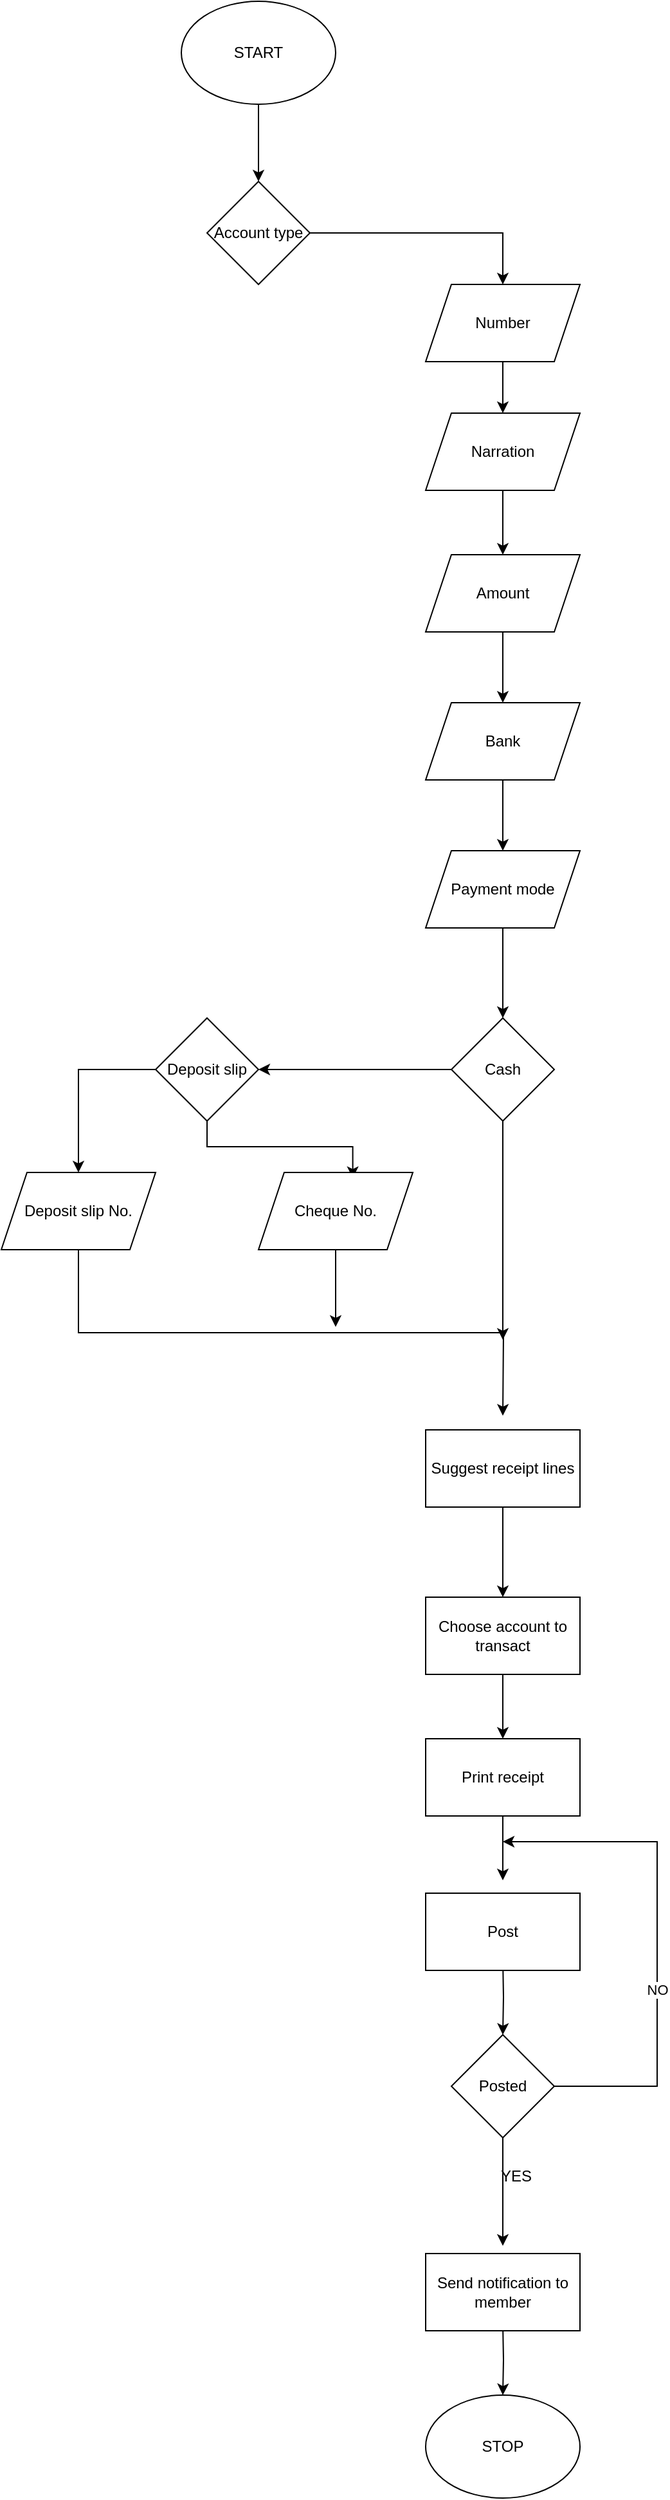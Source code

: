 <mxfile version="20.8.0" type="device"><diagram id="MCFogd3zXgUQiqoMeB1S" name="Page-1"><mxGraphModel dx="1034" dy="509" grid="1" gridSize="10" guides="1" tooltips="1" connect="1" arrows="1" fold="1" page="1" pageScale="1" pageWidth="827" pageHeight="1169" math="0" shadow="0"><root><mxCell id="0"/><mxCell id="1" parent="0"/><mxCell id="Blmvuq2b6NRgaGG8imIZ-12" style="edgeStyle=orthogonalEdgeStyle;rounded=0;orthogonalLoop=1;jettySize=auto;html=1;exitX=0.5;exitY=1;exitDx=0;exitDy=0;entryX=0.5;entryY=0;entryDx=0;entryDy=0;" parent="1" source="Blmvuq2b6NRgaGG8imIZ-1" target="Blmvuq2b6NRgaGG8imIZ-2" edge="1"><mxGeometry relative="1" as="geometry"/></mxCell><mxCell id="Blmvuq2b6NRgaGG8imIZ-1" value="START" style="ellipse;whiteSpace=wrap;html=1;" parent="1" vertex="1"><mxGeometry x="230" y="10" width="120" height="80" as="geometry"/></mxCell><mxCell id="Blmvuq2b6NRgaGG8imIZ-13" style="edgeStyle=orthogonalEdgeStyle;rounded=0;orthogonalLoop=1;jettySize=auto;html=1;exitX=1;exitY=0.5;exitDx=0;exitDy=0;entryX=0.5;entryY=0;entryDx=0;entryDy=0;" parent="1" source="Blmvuq2b6NRgaGG8imIZ-2" target="Blmvuq2b6NRgaGG8imIZ-3" edge="1"><mxGeometry relative="1" as="geometry"><mxPoint x="490" y="190" as="targetPoint"/></mxGeometry></mxCell><mxCell id="Blmvuq2b6NRgaGG8imIZ-2" value="Account type" style="rhombus;whiteSpace=wrap;html=1;" parent="1" vertex="1"><mxGeometry x="250" y="150" width="80" height="80" as="geometry"/></mxCell><mxCell id="Blmvuq2b6NRgaGG8imIZ-14" style="edgeStyle=orthogonalEdgeStyle;rounded=0;orthogonalLoop=1;jettySize=auto;html=1;exitX=0.5;exitY=1;exitDx=0;exitDy=0;entryX=0.5;entryY=0;entryDx=0;entryDy=0;" parent="1" source="Blmvuq2b6NRgaGG8imIZ-3" target="Blmvuq2b6NRgaGG8imIZ-4" edge="1"><mxGeometry relative="1" as="geometry"/></mxCell><mxCell id="Blmvuq2b6NRgaGG8imIZ-3" value="Number" style="shape=parallelogram;perimeter=parallelogramPerimeter;whiteSpace=wrap;html=1;fixedSize=1;" parent="1" vertex="1"><mxGeometry x="420" y="230" width="120" height="60" as="geometry"/></mxCell><mxCell id="Blmvuq2b6NRgaGG8imIZ-15" style="edgeStyle=orthogonalEdgeStyle;rounded=0;orthogonalLoop=1;jettySize=auto;html=1;exitX=0.5;exitY=1;exitDx=0;exitDy=0;entryX=0.5;entryY=0;entryDx=0;entryDy=0;" parent="1" source="Blmvuq2b6NRgaGG8imIZ-4" target="Blmvuq2b6NRgaGG8imIZ-5" edge="1"><mxGeometry relative="1" as="geometry"/></mxCell><mxCell id="Blmvuq2b6NRgaGG8imIZ-4" value="Narration" style="shape=parallelogram;perimeter=parallelogramPerimeter;whiteSpace=wrap;html=1;fixedSize=1;" parent="1" vertex="1"><mxGeometry x="420" y="330" width="120" height="60" as="geometry"/></mxCell><mxCell id="Blmvuq2b6NRgaGG8imIZ-16" style="edgeStyle=orthogonalEdgeStyle;rounded=0;orthogonalLoop=1;jettySize=auto;html=1;exitX=0.5;exitY=1;exitDx=0;exitDy=0;entryX=0.5;entryY=0;entryDx=0;entryDy=0;" parent="1" source="Blmvuq2b6NRgaGG8imIZ-5" target="Blmvuq2b6NRgaGG8imIZ-6" edge="1"><mxGeometry relative="1" as="geometry"/></mxCell><mxCell id="Blmvuq2b6NRgaGG8imIZ-5" value="Amount" style="shape=parallelogram;perimeter=parallelogramPerimeter;whiteSpace=wrap;html=1;fixedSize=1;" parent="1" vertex="1"><mxGeometry x="420" y="440" width="120" height="60" as="geometry"/></mxCell><mxCell id="Blmvuq2b6NRgaGG8imIZ-17" style="edgeStyle=orthogonalEdgeStyle;rounded=0;orthogonalLoop=1;jettySize=auto;html=1;exitX=0.5;exitY=1;exitDx=0;exitDy=0;entryX=0.5;entryY=0;entryDx=0;entryDy=0;" parent="1" source="Blmvuq2b6NRgaGG8imIZ-6" target="Blmvuq2b6NRgaGG8imIZ-7" edge="1"><mxGeometry relative="1" as="geometry"/></mxCell><mxCell id="Blmvuq2b6NRgaGG8imIZ-6" value="Bank" style="shape=parallelogram;perimeter=parallelogramPerimeter;whiteSpace=wrap;html=1;fixedSize=1;" parent="1" vertex="1"><mxGeometry x="420" y="555" width="120" height="60" as="geometry"/></mxCell><mxCell id="Blmvuq2b6NRgaGG8imIZ-18" style="edgeStyle=orthogonalEdgeStyle;rounded=0;orthogonalLoop=1;jettySize=auto;html=1;exitX=0.5;exitY=1;exitDx=0;exitDy=0;entryX=0.5;entryY=0;entryDx=0;entryDy=0;" parent="1" source="Blmvuq2b6NRgaGG8imIZ-7" target="Blmvuq2b6NRgaGG8imIZ-8" edge="1"><mxGeometry relative="1" as="geometry"/></mxCell><mxCell id="Blmvuq2b6NRgaGG8imIZ-7" value="Payment mode" style="shape=parallelogram;perimeter=parallelogramPerimeter;whiteSpace=wrap;html=1;fixedSize=1;" parent="1" vertex="1"><mxGeometry x="420" y="670" width="120" height="60" as="geometry"/></mxCell><mxCell id="Blmvuq2b6NRgaGG8imIZ-19" style="edgeStyle=orthogonalEdgeStyle;rounded=0;orthogonalLoop=1;jettySize=auto;html=1;exitX=0;exitY=0.5;exitDx=0;exitDy=0;entryX=1;entryY=0.5;entryDx=0;entryDy=0;" parent="1" source="Blmvuq2b6NRgaGG8imIZ-8" target="Blmvuq2b6NRgaGG8imIZ-9" edge="1"><mxGeometry relative="1" as="geometry"/></mxCell><mxCell id="Blmvuq2b6NRgaGG8imIZ-24" style="edgeStyle=orthogonalEdgeStyle;rounded=0;orthogonalLoop=1;jettySize=auto;html=1;exitX=0.5;exitY=1;exitDx=0;exitDy=0;" parent="1" source="Blmvuq2b6NRgaGG8imIZ-8" edge="1"><mxGeometry relative="1" as="geometry"><mxPoint x="480" y="1050" as="targetPoint"/></mxGeometry></mxCell><mxCell id="Blmvuq2b6NRgaGG8imIZ-8" value="Cash" style="rhombus;whiteSpace=wrap;html=1;" parent="1" vertex="1"><mxGeometry x="440" y="800" width="80" height="80" as="geometry"/></mxCell><mxCell id="Blmvuq2b6NRgaGG8imIZ-20" style="edgeStyle=orthogonalEdgeStyle;rounded=0;orthogonalLoop=1;jettySize=auto;html=1;exitX=0;exitY=0.5;exitDx=0;exitDy=0;entryX=0.5;entryY=0;entryDx=0;entryDy=0;" parent="1" source="Blmvuq2b6NRgaGG8imIZ-9" target="Blmvuq2b6NRgaGG8imIZ-10" edge="1"><mxGeometry relative="1" as="geometry"/></mxCell><mxCell id="Blmvuq2b6NRgaGG8imIZ-21" style="edgeStyle=orthogonalEdgeStyle;rounded=0;orthogonalLoop=1;jettySize=auto;html=1;exitX=0.5;exitY=1;exitDx=0;exitDy=0;entryX=0.611;entryY=0.072;entryDx=0;entryDy=0;entryPerimeter=0;" parent="1" source="Blmvuq2b6NRgaGG8imIZ-9" target="Blmvuq2b6NRgaGG8imIZ-11" edge="1"><mxGeometry relative="1" as="geometry"/></mxCell><mxCell id="Blmvuq2b6NRgaGG8imIZ-9" value="Deposit slip" style="rhombus;whiteSpace=wrap;html=1;" parent="1" vertex="1"><mxGeometry x="210" y="800" width="80" height="80" as="geometry"/></mxCell><mxCell id="Blmvuq2b6NRgaGG8imIZ-22" style="edgeStyle=orthogonalEdgeStyle;rounded=0;orthogonalLoop=1;jettySize=auto;html=1;exitX=0.5;exitY=1;exitDx=0;exitDy=0;entryX=0.5;entryY=0;entryDx=0;entryDy=0;" parent="1" source="Blmvuq2b6NRgaGG8imIZ-10" edge="1"><mxGeometry relative="1" as="geometry"><mxPoint x="480" y="1109" as="targetPoint"/></mxGeometry></mxCell><mxCell id="Blmvuq2b6NRgaGG8imIZ-10" value="Deposit slip No." style="shape=parallelogram;perimeter=parallelogramPerimeter;whiteSpace=wrap;html=1;fixedSize=1;" parent="1" vertex="1"><mxGeometry x="90" y="920" width="120" height="60" as="geometry"/></mxCell><mxCell id="Blmvuq2b6NRgaGG8imIZ-23" style="edgeStyle=orthogonalEdgeStyle;rounded=0;orthogonalLoop=1;jettySize=auto;html=1;exitX=0.5;exitY=1;exitDx=0;exitDy=0;" parent="1" source="Blmvuq2b6NRgaGG8imIZ-11" edge="1"><mxGeometry relative="1" as="geometry"><mxPoint x="350" y="1040" as="targetPoint"/></mxGeometry></mxCell><mxCell id="Blmvuq2b6NRgaGG8imIZ-11" value="Cheque No." style="shape=parallelogram;perimeter=parallelogramPerimeter;whiteSpace=wrap;html=1;fixedSize=1;" parent="1" vertex="1"><mxGeometry x="290" y="920" width="120" height="60" as="geometry"/></mxCell><mxCell id="Blmvuq2b6NRgaGG8imIZ-32" style="edgeStyle=orthogonalEdgeStyle;rounded=0;orthogonalLoop=1;jettySize=auto;html=1;exitX=0.5;exitY=1;exitDx=0;exitDy=0;entryX=0.5;entryY=0;entryDx=0;entryDy=0;" parent="1" edge="1"><mxGeometry relative="1" as="geometry"><mxPoint x="480" y="1169" as="sourcePoint"/><mxPoint x="480" y="1250" as="targetPoint"/></mxGeometry></mxCell><mxCell id="Blmvuq2b6NRgaGG8imIZ-35" style="edgeStyle=orthogonalEdgeStyle;rounded=0;orthogonalLoop=1;jettySize=auto;html=1;exitX=0.5;exitY=1;exitDx=0;exitDy=0;entryX=0.5;entryY=0;entryDx=0;entryDy=0;" parent="1" target="Blmvuq2b6NRgaGG8imIZ-29" edge="1"><mxGeometry relative="1" as="geometry"><mxPoint x="480" y="1530" as="sourcePoint"/></mxGeometry></mxCell><mxCell id="Blmvuq2b6NRgaGG8imIZ-33" style="edgeStyle=orthogonalEdgeStyle;rounded=0;orthogonalLoop=1;jettySize=auto;html=1;exitX=0.5;exitY=1;exitDx=0;exitDy=0;entryX=0.5;entryY=0;entryDx=0;entryDy=0;" parent="1" edge="1"><mxGeometry relative="1" as="geometry"><mxPoint x="480" y="1310" as="sourcePoint"/><mxPoint x="480" y="1360" as="targetPoint"/></mxGeometry></mxCell><mxCell id="Blmvuq2b6NRgaGG8imIZ-34" style="edgeStyle=orthogonalEdgeStyle;rounded=0;orthogonalLoop=1;jettySize=auto;html=1;exitX=0.5;exitY=1;exitDx=0;exitDy=0;entryX=0.5;entryY=0;entryDx=0;entryDy=0;" parent="1" edge="1"><mxGeometry relative="1" as="geometry"><mxPoint x="480" y="1420" as="sourcePoint"/><mxPoint x="480" y="1470" as="targetPoint"/></mxGeometry></mxCell><mxCell id="Blmvuq2b6NRgaGG8imIZ-36" style="edgeStyle=orthogonalEdgeStyle;rounded=0;orthogonalLoop=1;jettySize=auto;html=1;exitX=1;exitY=0.5;exitDx=0;exitDy=0;" parent="1" source="Blmvuq2b6NRgaGG8imIZ-29" edge="1"><mxGeometry relative="1" as="geometry"><mxPoint x="480" y="1440" as="targetPoint"/><Array as="points"><mxPoint x="600" y="1630"/><mxPoint x="600" y="1440"/></Array></mxGeometry></mxCell><mxCell id="Blmvuq2b6NRgaGG8imIZ-37" value="NO" style="edgeLabel;html=1;align=center;verticalAlign=middle;resizable=0;points=[];" parent="Blmvuq2b6NRgaGG8imIZ-36" vertex="1" connectable="0"><mxGeometry x="-0.202" relative="1" as="geometry"><mxPoint as="offset"/></mxGeometry></mxCell><mxCell id="Blmvuq2b6NRgaGG8imIZ-38" style="edgeStyle=orthogonalEdgeStyle;rounded=0;orthogonalLoop=1;jettySize=auto;html=1;exitX=0.5;exitY=1;exitDx=0;exitDy=0;entryX=0.5;entryY=0;entryDx=0;entryDy=0;" parent="1" source="Blmvuq2b6NRgaGG8imIZ-29" edge="1"><mxGeometry relative="1" as="geometry"><Array as="points"><mxPoint x="480" y="1700"/><mxPoint x="480" y="1700"/></Array><mxPoint x="480" y="1754" as="targetPoint"/></mxGeometry></mxCell><mxCell id="Blmvuq2b6NRgaGG8imIZ-29" value="Posted" style="rhombus;whiteSpace=wrap;html=1;" parent="1" vertex="1"><mxGeometry x="440" y="1590" width="80" height="80" as="geometry"/></mxCell><mxCell id="Blmvuq2b6NRgaGG8imIZ-40" style="edgeStyle=orthogonalEdgeStyle;rounded=0;orthogonalLoop=1;jettySize=auto;html=1;exitX=0.5;exitY=1;exitDx=0;exitDy=0;entryX=0.5;entryY=0;entryDx=0;entryDy=0;" parent="1" target="Blmvuq2b6NRgaGG8imIZ-31" edge="1"><mxGeometry relative="1" as="geometry"><mxPoint x="480" y="1814" as="sourcePoint"/></mxGeometry></mxCell><mxCell id="Blmvuq2b6NRgaGG8imIZ-31" value="STOP" style="ellipse;whiteSpace=wrap;html=1;" parent="1" vertex="1"><mxGeometry x="420" y="1870" width="120" height="80" as="geometry"/></mxCell><mxCell id="Blmvuq2b6NRgaGG8imIZ-39" value="YES" style="text;html=1;align=center;verticalAlign=middle;resizable=0;points=[];autosize=1;strokeColor=none;fillColor=none;" parent="1" vertex="1"><mxGeometry x="465" y="1685" width="50" height="30" as="geometry"/></mxCell><mxCell id="jPyFoUDg7kIjYtoQDcdF-1" value="Suggest receipt lines" style="rounded=0;whiteSpace=wrap;html=1;" vertex="1" parent="1"><mxGeometry x="420" y="1120" width="120" height="60" as="geometry"/></mxCell><mxCell id="jPyFoUDg7kIjYtoQDcdF-2" value="Choose account to transact" style="rounded=0;whiteSpace=wrap;html=1;" vertex="1" parent="1"><mxGeometry x="420" y="1250" width="120" height="60" as="geometry"/></mxCell><mxCell id="jPyFoUDg7kIjYtoQDcdF-3" value="Print receipt" style="rounded=0;whiteSpace=wrap;html=1;" vertex="1" parent="1"><mxGeometry x="420" y="1360" width="120" height="60" as="geometry"/></mxCell><mxCell id="jPyFoUDg7kIjYtoQDcdF-4" value="Post" style="rounded=0;whiteSpace=wrap;html=1;" vertex="1" parent="1"><mxGeometry x="420" y="1480" width="120" height="60" as="geometry"/></mxCell><mxCell id="jPyFoUDg7kIjYtoQDcdF-5" value="Send notification to member" style="rounded=0;whiteSpace=wrap;html=1;" vertex="1" parent="1"><mxGeometry x="420" y="1760" width="120" height="60" as="geometry"/></mxCell></root></mxGraphModel></diagram></mxfile>
